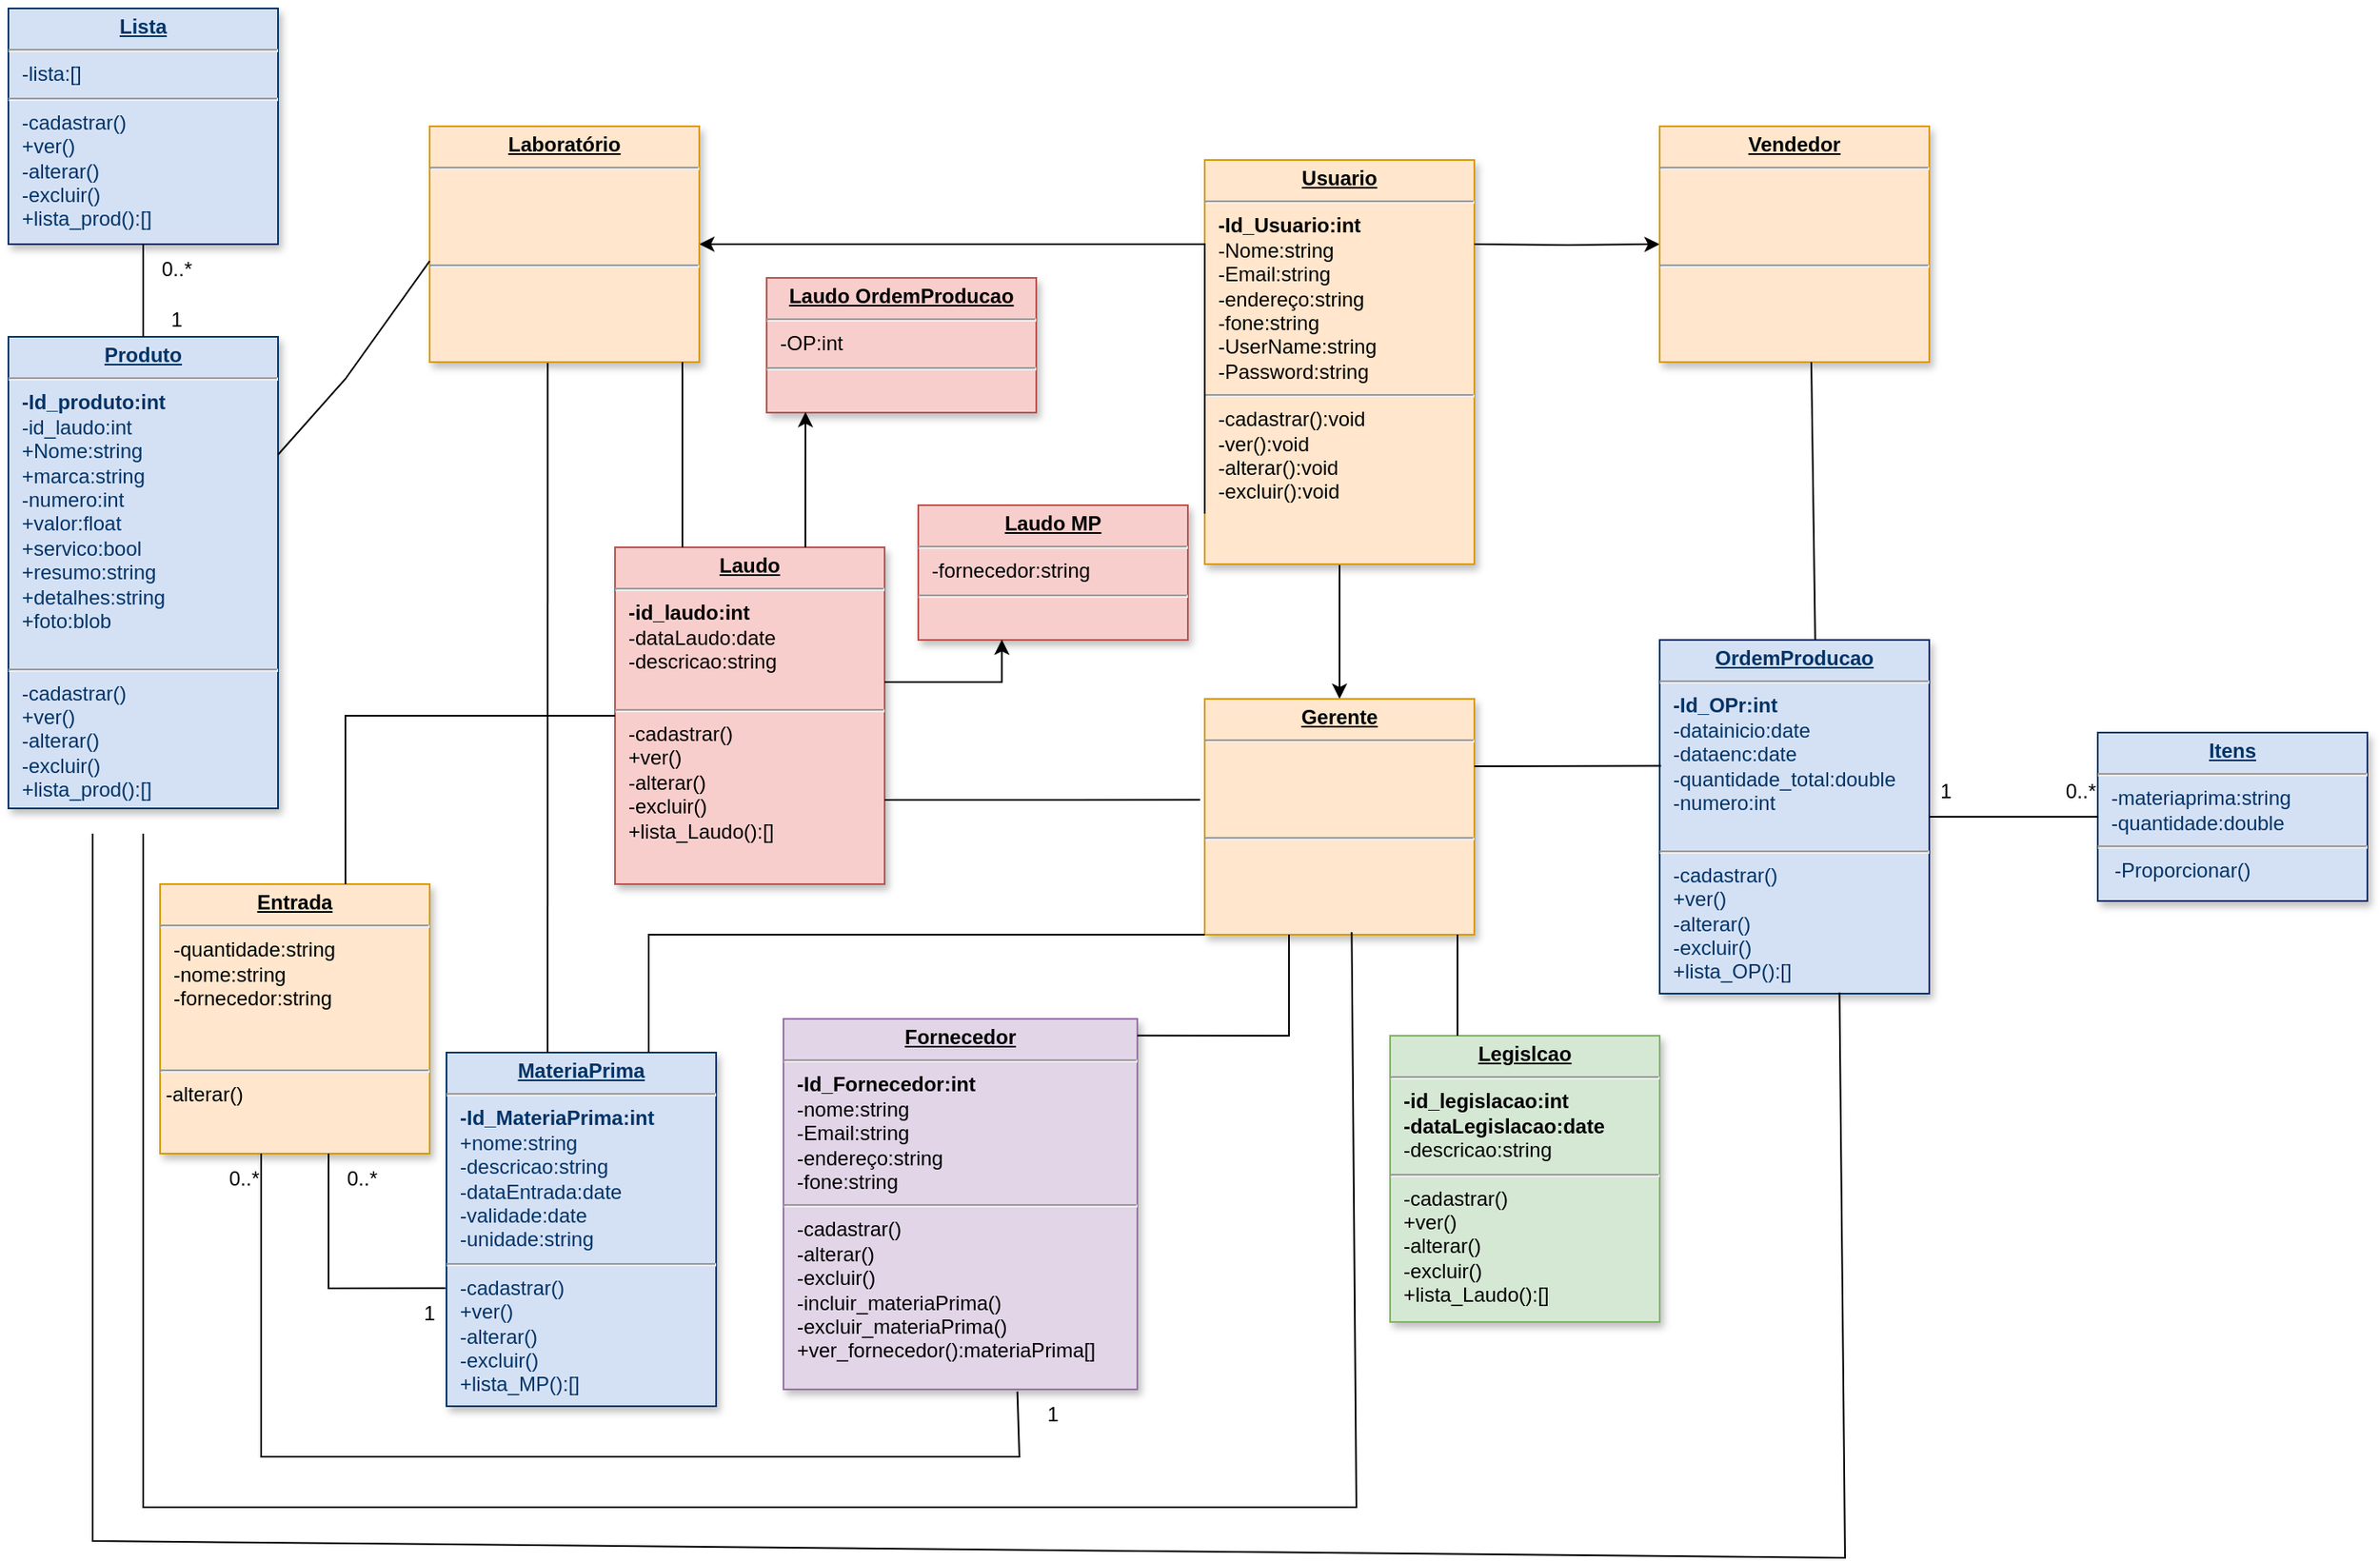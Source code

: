 <mxfile version="24.8.4">
  <diagram name="Page-1" id="efa7a0a1-bf9b-a30e-e6df-94a7791c09e9">
    <mxGraphModel dx="2919" dy="2052" grid="1" gridSize="10" guides="1" tooltips="1" connect="1" arrows="1" fold="1" page="1" pageScale="1" pageWidth="826" pageHeight="1169" background="none" math="0" shadow="0">
      <root>
        <mxCell id="0" />
        <mxCell id="1" parent="0" />
        <mxCell id="21" value="&lt;p style=&quot;margin: 0px; margin-top: 4px; text-align: center; text-decoration: underline;&quot;&gt;&lt;b&gt;OrdemProducao&lt;/b&gt;&lt;/p&gt;&lt;hr&gt;&lt;p style=&quot;margin: 0px; margin-left: 8px;&quot;&gt;&lt;b&gt;-Id_OPr:int&lt;/b&gt;&lt;/p&gt;&lt;p style=&quot;margin: 0px; margin-left: 8px;&quot;&gt;-datainicio:date&lt;/p&gt;&lt;p style=&quot;margin: 0px; margin-left: 8px;&quot;&gt;-dataenc:date&lt;/p&gt;&lt;p style=&quot;margin: 0px; margin-left: 8px;&quot;&gt;-quantidade_total:double&lt;br&gt;&lt;/p&gt;&lt;p style=&quot;margin: 0px; margin-left: 8px;&quot;&gt;-numero:int&lt;/p&gt;&lt;p style=&quot;margin: 0px; margin-left: 8px;&quot;&gt;&lt;br&gt;&lt;/p&gt;&lt;hr&gt;&lt;p style=&quot;border-color: var(--border-color); margin: 0px 0px 0px 8px;&quot;&gt;-cadastrar()&lt;/p&gt;&lt;p style=&quot;border-color: var(--border-color); margin: 0px 0px 0px 8px;&quot;&gt;+ver()&lt;br&gt;&lt;/p&gt;&lt;p style=&quot;border-color: var(--border-color); margin: 0px 0px 0px 8px;&quot;&gt;-alterar()&lt;/p&gt;&lt;p style=&quot;border-color: var(--border-color); margin: 0px 0px 0px 8px;&quot;&gt;-excluir()&lt;/p&gt;&lt;p style=&quot;margin: 0px; margin-left: 8px;&quot;&gt;+lista_OP():[]&lt;/p&gt;" style="verticalAlign=top;align=left;overflow=fill;fontSize=12;fontFamily=Helvetica;html=1;strokeColor=#003366;shadow=1;fillColor=#D4E1F5;fontColor=#003366" parent="1" vertex="1">
          <mxGeometry x="660" y="-575" width="160" height="210" as="geometry" />
        </mxCell>
        <mxCell id="ME3D8G8UtVXFPxrXtOTX-32" value="" style="edgeStyle=orthogonalEdgeStyle;rounded=0;orthogonalLoop=1;jettySize=auto;html=1;" parent="1" source="22" edge="1">
          <mxGeometry relative="1" as="geometry">
            <mxPoint x="470" y="-540" as="targetPoint" />
          </mxGeometry>
        </mxCell>
        <mxCell id="22" value="&lt;p style=&quot;margin: 0px; margin-top: 4px; text-align: center; text-decoration: underline;&quot;&gt;&lt;b&gt;Usuario&lt;/b&gt;&lt;/p&gt;&lt;hr&gt;&lt;p style=&quot;margin: 0px; margin-left: 8px;&quot;&gt;&lt;b&gt;-Id_Usuario:int&lt;/b&gt;&lt;/p&gt;&lt;p style=&quot;margin: 0px; margin-left: 8px;&quot;&gt;&lt;span style=&quot;background-color: initial;&quot;&gt;-Nome:string&lt;/span&gt;&lt;br&gt;&lt;/p&gt;&lt;p style=&quot;margin: 0px; margin-left: 8px;&quot;&gt;&lt;span style=&quot;background-color: initial;&quot;&gt;-Email:string&lt;/span&gt;&lt;br&gt;&lt;/p&gt;&lt;p style=&quot;margin: 0px; margin-left: 8px;&quot;&gt;&lt;span style=&quot;background-color: initial;&quot;&gt;-endereço:string&lt;/span&gt;&lt;/p&gt;&lt;p style=&quot;margin: 0px; margin-left: 8px;&quot;&gt;&lt;span style=&quot;background-color: initial;&quot;&gt;-fone:string&lt;/span&gt;&lt;/p&gt;&lt;p style=&quot;margin: 0px; margin-left: 8px;&quot;&gt;-UserName:string&lt;/p&gt;&lt;p style=&quot;margin: 0px; margin-left: 8px;&quot;&gt;-Password:string&lt;/p&gt;&lt;hr&gt;&lt;p style=&quot;border-color: var(--border-color); margin: 0px 0px 0px 8px;&quot;&gt;-cadastrar():void&lt;/p&gt;&lt;p style=&quot;border-color: var(--border-color); margin: 0px 0px 0px 8px;&quot;&gt;-ver():void&lt;/p&gt;&lt;p style=&quot;border-color: var(--border-color); margin: 0px 0px 0px 8px;&quot;&gt;-alterar():void&lt;/p&gt;&lt;p style=&quot;border-color: var(--border-color); margin: 0px 0px 0px 8px;&quot;&gt;-excluir():void&lt;/p&gt;&lt;p style=&quot;border-color: var(--border-color); margin: 0px 0px 0px 8px;&quot;&gt;&lt;br style=&quot;border-color: var(--border-color);&quot;&gt;&lt;/p&gt;" style="verticalAlign=top;align=left;overflow=fill;fontSize=12;fontFamily=Helvetica;html=1;strokeColor=#d79b00;shadow=1;fillColor=#ffe6cc;" parent="1" vertex="1">
          <mxGeometry x="390" y="-860" width="160" height="240" as="geometry" />
        </mxCell>
        <mxCell id="25" value="&lt;p style=&quot;margin: 0px; margin-top: 4px; text-align: center; text-decoration: underline;&quot;&gt;&lt;b&gt;MateriaPrima&lt;/b&gt;&lt;/p&gt;&lt;hr&gt;&lt;p style=&quot;margin: 0px; margin-left: 8px;&quot;&gt;&lt;b&gt;-Id_MateriaPrima:int&lt;/b&gt;&lt;/p&gt;&lt;p style=&quot;margin: 0px; margin-left: 8px;&quot;&gt;+nome:string&lt;/p&gt;&lt;p style=&quot;margin: 0px; margin-left: 8px;&quot;&gt;-descricao:string&lt;/p&gt;&lt;p style=&quot;margin: 0px; margin-left: 8px;&quot;&gt;-dataEntrada:date&lt;/p&gt;&lt;p style=&quot;margin: 0px; margin-left: 8px;&quot;&gt;-validade:date&lt;/p&gt;&lt;p style=&quot;margin: 0px; margin-left: 8px;&quot;&gt;-unidade:string&lt;br&gt;&lt;/p&gt;&lt;hr&gt;&lt;p style=&quot;margin: 0px; margin-left: 8px;&quot;&gt;-cadastrar()&lt;/p&gt;&lt;p style=&quot;margin: 0px; margin-left: 8px;&quot;&gt;+ver()&lt;br&gt;&lt;/p&gt;&lt;p style=&quot;margin: 0px; margin-left: 8px;&quot;&gt;-alterar()&lt;/p&gt;&lt;p style=&quot;margin: 0px; margin-left: 8px;&quot;&gt;-excluir()&lt;/p&gt;&lt;p style=&quot;border-color: var(--border-color); margin: 0px 0px 0px 8px;&quot;&gt;+lista_MP():[]&lt;/p&gt;&lt;p style=&quot;margin: 0px; margin-left: 8px;&quot;&gt;&lt;br&gt;&lt;/p&gt;&lt;p style=&quot;margin: 0px; margin-left: 8px;&quot;&gt;&lt;br&gt;&lt;/p&gt;" style="verticalAlign=top;align=left;overflow=fill;fontSize=12;fontFamily=Helvetica;html=1;strokeColor=#003366;shadow=1;fillColor=#D4E1F5;fontColor=#003366" parent="1" vertex="1">
          <mxGeometry x="-60" y="-330" width="160" height="210" as="geometry" />
        </mxCell>
        <mxCell id="29" value="&lt;p style=&quot;margin: 0px; margin-top: 4px; text-align: center; text-decoration: underline;&quot;&gt;&lt;strong&gt;Produto&lt;/strong&gt;&lt;/p&gt;&lt;hr&gt;&lt;p style=&quot;margin: 0px; margin-left: 8px;&quot;&gt;&lt;b&gt;-Id_produto:int&lt;/b&gt;&lt;/p&gt;&lt;p style=&quot;border-color: var(--border-color); margin: 0px 0px 0px 8px;&quot;&gt;&lt;span style=&quot;border-color: var(--border-color);&quot;&gt;-id_laudo:int&lt;/span&gt;&lt;/p&gt;&lt;p style=&quot;margin: 0px; margin-left: 8px;&quot;&gt;+Nome:string&lt;/p&gt;&lt;p style=&quot;margin: 0px; margin-left: 8px;&quot;&gt;+marca:string&lt;/p&gt;&lt;p style=&quot;margin: 0px; margin-left: 8px;&quot;&gt;-numero:int&lt;/p&gt;&lt;p style=&quot;margin: 0px; margin-left: 8px;&quot;&gt;+valor:float&lt;/p&gt;&lt;p style=&quot;margin: 0px; margin-left: 8px;&quot;&gt;+servico:bool&lt;/p&gt;&lt;p style=&quot;margin: 0px; margin-left: 8px;&quot;&gt;+resumo:string&lt;/p&gt;&lt;p style=&quot;margin: 0px; margin-left: 8px;&quot;&gt;+detalhes:string&lt;/p&gt;&lt;p style=&quot;margin: 0px; margin-left: 8px;&quot;&gt;+foto:blob&lt;/p&gt;&lt;p style=&quot;margin: 0px; margin-left: 8px;&quot;&gt;&lt;br&gt;&lt;/p&gt;&lt;hr&gt;&lt;p style=&quot;border-color: var(--border-color); margin: 0px 0px 0px 8px;&quot;&gt;-cadastrar()&lt;/p&gt;&lt;p style=&quot;border-color: var(--border-color); margin: 0px 0px 0px 8px;&quot;&gt;+ver()&lt;br&gt;&lt;/p&gt;&lt;p style=&quot;border-color: var(--border-color); margin: 0px 0px 0px 8px;&quot;&gt;-alterar()&lt;/p&gt;&lt;p style=&quot;border-color: var(--border-color); margin: 0px 0px 0px 8px;&quot;&gt;-excluir()&lt;/p&gt;&lt;p style=&quot;border-color: var(--border-color); margin: 0px 0px 0px 8px;&quot;&gt;+lista_prod():[]&lt;/p&gt;&lt;p style=&quot;border-color: var(--border-color); margin: 0px 0px 0px 8px;&quot;&gt;&lt;br&gt;&lt;/p&gt;&lt;p style=&quot;margin: 0px; margin-left: 8px;&quot;&gt;&lt;br&gt;&lt;/p&gt;" style="verticalAlign=top;align=left;overflow=fill;fontSize=12;fontFamily=Helvetica;html=1;strokeColor=#003366;shadow=1;fillColor=#D4E1F5;fontColor=#003366" parent="1" vertex="1">
          <mxGeometry x="-320" y="-755" width="160" height="280" as="geometry" />
        </mxCell>
        <mxCell id="GZkjpmsQbAS6XY7NywT_-33" value="&lt;p style=&quot;margin: 0px; margin-top: 4px; text-align: center; text-decoration: underline;&quot;&gt;&lt;b&gt;Fornecedor&lt;/b&gt;&lt;/p&gt;&lt;hr&gt;&lt;p style=&quot;margin: 0px; margin-left: 8px;&quot;&gt;&lt;b&gt;-Id_Fornecedor:int&lt;/b&gt;&lt;/p&gt;&lt;p style=&quot;margin: 0px; margin-left: 8px;&quot;&gt;-nome:string&lt;/p&gt;&lt;p style=&quot;margin: 0px 0px 0px 8px;&quot;&gt;&lt;span style=&quot;background-color: initial;&quot;&gt;-Email:string&lt;/span&gt;&lt;br&gt;&lt;/p&gt;&lt;p style=&quot;margin: 0px 0px 0px 8px;&quot;&gt;&lt;span style=&quot;background-color: initial;&quot;&gt;-endereço:string&lt;/span&gt;&lt;/p&gt;&lt;p style=&quot;margin: 0px 0px 0px 8px;&quot;&gt;&lt;span style=&quot;background-color: initial;&quot;&gt;-fone:string&lt;/span&gt;&lt;/p&gt;&lt;hr&gt;&lt;p style=&quot;margin: 0px; margin-left: 8px;&quot;&gt;-cadastrar()&lt;/p&gt;&lt;p style=&quot;margin: 0px; margin-left: 8px;&quot;&gt;-alterar()&lt;/p&gt;&lt;p style=&quot;margin: 0px; margin-left: 8px;&quot;&gt;-excluir()&lt;/p&gt;&lt;p style=&quot;margin: 0px; margin-left: 8px;&quot;&gt;-incluir_materiaPrima()&lt;/p&gt;&lt;p style=&quot;margin: 0px; margin-left: 8px;&quot;&gt;-excluir_materiaPrima()&lt;/p&gt;&lt;p style=&quot;border-color: var(--border-color); margin: 0px 0px 0px 8px;&quot;&gt;+ver_fornecedor():materiaPrima[]&lt;/p&gt;&lt;p style=&quot;border-color: var(--border-color); margin: 0px 0px 0px 8px;&quot;&gt;&lt;br style=&quot;border-color: var(--border-color);&quot;&gt;&lt;/p&gt;&lt;p style=&quot;margin: 0px; margin-left: 8px;&quot;&gt;&lt;br&gt;&lt;/p&gt;&lt;p style=&quot;margin: 0px; margin-left: 8px;&quot;&gt;&lt;br&gt;&lt;/p&gt;" style="verticalAlign=top;align=left;overflow=fill;fontSize=12;fontFamily=Helvetica;html=1;shadow=1;fillColor=#e1d5e7;strokeColor=#9673a6;" parent="1" vertex="1">
          <mxGeometry x="140" y="-350" width="210" height="220" as="geometry" />
        </mxCell>
        <mxCell id="Of43g7ajsxQIOOJVkstS-29" value="&lt;p style=&quot;margin: 0px; margin-top: 4px; text-align: center; text-decoration: underline;&quot;&gt;&lt;b&gt;Laudo&lt;/b&gt;&lt;/p&gt;&lt;hr&gt;&lt;p style=&quot;margin: 0px; margin-left: 8px;&quot;&gt;&lt;b&gt;-id_laudo:int&lt;/b&gt;&lt;/p&gt;&lt;p style=&quot;margin: 0px; margin-left: 8px;&quot;&gt;-dataLaudo:date&lt;/p&gt;&lt;p style=&quot;margin: 0px; margin-left: 8px;&quot;&gt;-descricao:string&lt;/p&gt;&lt;div&gt;&lt;br&gt;&lt;/div&gt;&lt;hr&gt;&lt;p style=&quot;border-color: var(--border-color); margin: 0px 0px 0px 8px;&quot;&gt;-cadastrar()&lt;/p&gt;&lt;p style=&quot;border-color: var(--border-color); margin: 0px 0px 0px 8px;&quot;&gt;+ver()&lt;/p&gt;&lt;p style=&quot;border-color: var(--border-color); margin: 0px 0px 0px 8px;&quot;&gt;-alterar()&lt;/p&gt;&lt;p style=&quot;border-color: var(--border-color); margin: 0px 0px 0px 8px;&quot;&gt;&lt;span style=&quot;background-color: initial;&quot;&gt;-excluir()&lt;/span&gt;&lt;/p&gt;&lt;p style=&quot;border-color: var(--border-color); margin: 0px 0px 0px 8px;&quot;&gt;+lista_Laudo():[]&lt;/p&gt;" style="verticalAlign=top;align=left;overflow=fill;fontSize=12;fontFamily=Helvetica;html=1;strokeColor=#b85450;shadow=1;fillColor=#f8cecc;" parent="1" vertex="1">
          <mxGeometry x="40" y="-630" width="160" height="200" as="geometry" />
        </mxCell>
        <mxCell id="Of43g7ajsxQIOOJVkstS-31" value="&lt;p style=&quot;margin: 0px; margin-top: 4px; text-align: center; text-decoration: underline;&quot;&gt;&lt;b&gt;Legislcao&lt;/b&gt;&lt;/p&gt;&lt;hr&gt;&lt;p style=&quot;margin: 0px; margin-left: 8px;&quot;&gt;&lt;b&gt;-id_legislacao:int&lt;/b&gt;&lt;/p&gt;&lt;p style=&quot;margin: 0px; margin-left: 8px;&quot;&gt;&lt;b&gt;-dataLegislacao:date&lt;br&gt;&lt;/b&gt;&lt;/p&gt;&lt;p style=&quot;margin: 0px; margin-left: 8px;&quot;&gt;-descricao:string&lt;/p&gt;&lt;p style=&quot;margin: 0px; margin-left: 8px;&quot;&gt;&lt;/p&gt;&lt;hr&gt;&lt;p style=&quot;border-color: var(--border-color); margin: 0px 0px 0px 8px;&quot;&gt;-cadastrar()&lt;/p&gt;&lt;p style=&quot;border-color: var(--border-color); margin: 0px 0px 0px 8px;&quot;&gt;+ver()&lt;/p&gt;&lt;p style=&quot;border-color: var(--border-color); margin: 0px 0px 0px 8px;&quot;&gt;-alterar()&lt;/p&gt;&lt;p style=&quot;border-color: var(--border-color); margin: 0px 0px 0px 8px;&quot;&gt;&lt;span style=&quot;background-color: initial;&quot;&gt;-excluir()&lt;/span&gt;&lt;/p&gt;&lt;p style=&quot;border-color: var(--border-color); margin: 0px 0px 0px 8px;&quot;&gt;+lista_Laudo():[]&lt;/p&gt;&lt;p style=&quot;border-color: var(--border-color); margin: 0px 0px 0px 8px;&quot;&gt;&lt;/p&gt;" style="verticalAlign=top;align=left;overflow=fill;fontSize=12;fontFamily=Helvetica;html=1;strokeColor=#82b366;shadow=1;fillColor=#d5e8d4;" parent="1" vertex="1">
          <mxGeometry x="500" y="-340" width="160" height="170" as="geometry" />
        </mxCell>
        <mxCell id="ME3D8G8UtVXFPxrXtOTX-34" value="" style="edgeStyle=orthogonalEdgeStyle;rounded=0;orthogonalLoop=1;jettySize=auto;html=1;exitX=1.019;exitY=0.854;exitDx=0;exitDy=0;exitPerimeter=0;" parent="1" target="ME3D8G8UtVXFPxrXtOTX-33" edge="1">
          <mxGeometry relative="1" as="geometry">
            <mxPoint x="550" y="-810" as="sourcePoint" />
            <mxPoint x="707.019" y="-694.96" as="targetPoint" />
          </mxGeometry>
        </mxCell>
        <mxCell id="ME3D8G8UtVXFPxrXtOTX-36" value="" style="edgeStyle=orthogonalEdgeStyle;rounded=0;orthogonalLoop=1;jettySize=auto;html=1;exitX=0;exitY=0.875;exitDx=0;exitDy=0;exitPerimeter=0;" parent="1" source="22" target="ME3D8G8UtVXFPxrXtOTX-35" edge="1">
          <mxGeometry relative="1" as="geometry">
            <Array as="points">
              <mxPoint x="390" y="-810" />
            </Array>
          </mxGeometry>
        </mxCell>
        <mxCell id="ME3D8G8UtVXFPxrXtOTX-33" value="&lt;p style=&quot;margin: 0px; margin-top: 4px; text-align: center; text-decoration: underline;&quot;&gt;&lt;b&gt;Vendedor&lt;/b&gt;&lt;br&gt;&lt;/p&gt;&lt;hr&gt;&lt;div&gt;&lt;br&gt;&lt;/div&gt;&lt;div&gt;&lt;br&gt;&lt;/div&gt;&lt;div&gt;&lt;br&gt;&lt;/div&gt;&lt;hr&gt;&lt;p style=&quot;border-color: var(--border-color); margin: 0px 0px 0px 8px;&quot;&gt;&lt;br&gt;&lt;/p&gt;&lt;p style=&quot;border-color: var(--border-color); margin: 0px 0px 0px 8px;&quot;&gt;&lt;br style=&quot;border-color: var(--border-color);&quot;&gt;&lt;/p&gt;" style="verticalAlign=top;align=left;overflow=fill;fontSize=12;fontFamily=Helvetica;html=1;strokeColor=#d79b00;shadow=1;fillColor=#ffe6cc;" parent="1" vertex="1">
          <mxGeometry x="660" y="-880" width="160" height="140" as="geometry" />
        </mxCell>
        <mxCell id="ME3D8G8UtVXFPxrXtOTX-35" value="&lt;p style=&quot;margin: 0px; margin-top: 4px; text-align: center; text-decoration: underline;&quot;&gt;&lt;b&gt;Laboratório&lt;/b&gt;&lt;br&gt;&lt;/p&gt;&lt;hr&gt;&lt;p style=&quot;margin: 0px; margin-left: 8px;&quot;&gt;&lt;br&gt;&lt;/p&gt;&lt;p style=&quot;margin: 0px; margin-left: 8px;&quot;&gt;&lt;br&gt;&lt;/p&gt;&lt;p style=&quot;margin: 0px; margin-left: 8px;&quot;&gt;&lt;br&gt;&lt;/p&gt;&lt;hr&gt;&lt;p style=&quot;border-color: var(--border-color); margin: 0px 0px 0px 8px;&quot;&gt;&lt;br&gt;&lt;/p&gt;&lt;p style=&quot;border-color: var(--border-color); margin: 0px 0px 0px 8px;&quot;&gt;&lt;br style=&quot;border-color: var(--border-color);&quot;&gt;&lt;/p&gt;" style="verticalAlign=top;align=left;overflow=fill;fontSize=12;fontFamily=Helvetica;html=1;strokeColor=#d79b00;shadow=1;fillColor=#ffe6cc;" parent="1" vertex="1">
          <mxGeometry x="-70" y="-880" width="160" height="140" as="geometry" />
        </mxCell>
        <mxCell id="ME3D8G8UtVXFPxrXtOTX-39" value="&lt;p style=&quot;margin: 0px; margin-top: 4px; text-align: center; text-decoration: underline;&quot;&gt;&lt;b&gt;Gerente&lt;/b&gt;&lt;/p&gt;&lt;hr&gt;&lt;p style=&quot;margin: 0px; margin-left: 8px;&quot;&gt;&lt;br&gt;&lt;/p&gt;&lt;p style=&quot;margin: 0px; margin-left: 8px;&quot;&gt;&lt;br&gt;&lt;/p&gt;&lt;p style=&quot;margin: 0px; margin-left: 8px;&quot;&gt;&lt;br&gt;&lt;/p&gt;&lt;hr&gt;&lt;br&gt;&lt;p style=&quot;border-color: var(--border-color); margin: 0px 0px 0px 8px;&quot;&gt;&lt;br style=&quot;border-color: var(--border-color);&quot;&gt;&lt;/p&gt;" style="verticalAlign=top;align=left;overflow=fill;fontSize=12;fontFamily=Helvetica;html=1;strokeColor=#d79b00;shadow=1;fillColor=#ffe6cc;" parent="1" vertex="1">
          <mxGeometry x="390" y="-540" width="160" height="140" as="geometry" />
        </mxCell>
        <mxCell id="ME3D8G8UtVXFPxrXtOTX-55" value="&lt;p style=&quot;margin: 0px; margin-top: 4px; text-align: center; text-decoration: underline;&quot;&gt;&lt;strong&gt;Lista&lt;br&gt;&lt;/strong&gt;&lt;/p&gt;&lt;hr&gt;&lt;p style=&quot;margin: 0px; margin-left: 8px;&quot;&gt;-lista:[]&lt;br&gt;&lt;/p&gt;&lt;hr&gt;&lt;div&gt;&lt;p style=&quot;border-color: var(--border-color); margin: 0px 0px 0px 8px;&quot;&gt;-cadastrar()&lt;/p&gt;&lt;p style=&quot;border-color: var(--border-color); margin: 0px 0px 0px 8px;&quot;&gt;+ver()&lt;br&gt;&lt;/p&gt;&lt;p style=&quot;border-color: var(--border-color); margin: 0px 0px 0px 8px;&quot;&gt;-alterar()&lt;/p&gt;&lt;p style=&quot;border-color: var(--border-color); margin: 0px 0px 0px 8px;&quot;&gt;-excluir()&lt;/p&gt;&lt;p style=&quot;border-color: var(--border-color); margin: 0px 0px 0px 8px;&quot;&gt;+lista_prod():[]&lt;/p&gt;&lt;/div&gt;&lt;p style=&quot;margin: 0px; margin-left: 8px;&quot;&gt;&lt;br&gt;&lt;/p&gt;" style="verticalAlign=top;align=left;overflow=fill;fontSize=12;fontFamily=Helvetica;html=1;strokeColor=#003366;shadow=1;fillColor=#D4E1F5;fontColor=#003366" parent="1" vertex="1">
          <mxGeometry x="-320" y="-950" width="160" height="140" as="geometry" />
        </mxCell>
        <mxCell id="ME3D8G8UtVXFPxrXtOTX-62" value="&lt;p style=&quot;margin: 0px; margin-top: 4px; text-align: center; text-decoration: underline;&quot;&gt;&lt;b&gt;Laudo MP&lt;br&gt;&lt;/b&gt;&lt;/p&gt;&lt;hr&gt;&lt;p style=&quot;margin: 0px; margin-left: 8px;&quot;&gt;-fornecedor:string&lt;br&gt;&lt;/p&gt;&lt;hr&gt;" style="verticalAlign=top;align=left;overflow=fill;fontSize=12;fontFamily=Helvetica;html=1;strokeColor=#b85450;shadow=1;fillColor=#f8cecc;" parent="1" vertex="1">
          <mxGeometry x="220" y="-655" width="160" height="80" as="geometry" />
        </mxCell>
        <mxCell id="ME3D8G8UtVXFPxrXtOTX-63" value="&lt;p style=&quot;margin: 0px; margin-top: 4px; text-align: center; text-decoration: underline;&quot;&gt;&lt;b&gt;Laudo OrdemProducao&lt;br&gt;&lt;/b&gt;&lt;/p&gt;&lt;hr&gt;&lt;p style=&quot;margin: 0px; margin-left: 8px;&quot;&gt;-OP:int&lt;/p&gt;&lt;hr&gt;" style="verticalAlign=top;align=left;overflow=fill;fontSize=12;fontFamily=Helvetica;html=1;strokeColor=#b85450;shadow=1;fillColor=#f8cecc;" parent="1" vertex="1">
          <mxGeometry x="130" y="-790" width="160" height="80" as="geometry" />
        </mxCell>
        <mxCell id="ME3D8G8UtVXFPxrXtOTX-64" style="edgeStyle=orthogonalEdgeStyle;rounded=0;orthogonalLoop=1;jettySize=auto;html=1;entryX=0.31;entryY=0.997;entryDx=0;entryDy=0;entryPerimeter=0;" parent="1" source="Of43g7ajsxQIOOJVkstS-29" target="ME3D8G8UtVXFPxrXtOTX-62" edge="1">
          <mxGeometry relative="1" as="geometry">
            <Array as="points">
              <mxPoint x="270" y="-550" />
            </Array>
          </mxGeometry>
        </mxCell>
        <mxCell id="ME3D8G8UtVXFPxrXtOTX-65" style="edgeStyle=orthogonalEdgeStyle;rounded=0;orthogonalLoop=1;jettySize=auto;html=1;entryX=0.144;entryY=0.995;entryDx=0;entryDy=0;entryPerimeter=0;" parent="1" source="Of43g7ajsxQIOOJVkstS-29" target="ME3D8G8UtVXFPxrXtOTX-63" edge="1">
          <mxGeometry relative="1" as="geometry">
            <Array as="points">
              <mxPoint x="153" y="-650" />
              <mxPoint x="153" y="-650" />
            </Array>
          </mxGeometry>
        </mxCell>
        <mxCell id="ME3D8G8UtVXFPxrXtOTX-66" value="&lt;p style=&quot;margin: 0px; margin-top: 4px; text-align: center; text-decoration: underline;&quot;&gt;&lt;strong&gt;Itens&lt;br&gt;&lt;/strong&gt;&lt;/p&gt;&lt;hr&gt;&lt;p style=&quot;margin: 0px; margin-left: 8px;&quot;&gt;-materiaprima:string&lt;/p&gt;&lt;p style=&quot;margin: 0px; margin-left: 8px;&quot;&gt;-quantidade:double&lt;br&gt;&lt;/p&gt;&lt;hr&gt;&lt;div&gt;&amp;nbsp;&amp;nbsp; -Proporcionar()&lt;br&gt;&lt;/div&gt;&lt;div&gt;&lt;br&gt;&lt;/div&gt;&lt;p style=&quot;margin: 0px; margin-left: 8px;&quot;&gt;&lt;br&gt;&lt;/p&gt;" style="verticalAlign=top;align=left;overflow=fill;fontSize=12;fontFamily=Helvetica;html=1;strokeColor=#003366;shadow=1;fillColor=#D4E1F5;fontColor=#003366" parent="1" vertex="1">
          <mxGeometry x="920" y="-520" width="160" height="100" as="geometry" />
        </mxCell>
        <mxCell id="ME3D8G8UtVXFPxrXtOTX-71" value="&lt;p style=&quot;margin: 0px; margin-top: 4px; text-align: center; text-decoration: underline;&quot;&gt;&lt;b&gt;Entrada&lt;/b&gt;&lt;br&gt;&lt;/p&gt;&lt;hr&gt;&lt;p style=&quot;margin: 0px; margin-left: 8px;&quot;&gt;-quantidade:string&lt;/p&gt;&lt;p style=&quot;margin: 0px; margin-left: 8px;&quot;&gt;-nome:string&lt;/p&gt;&lt;p style=&quot;margin: 0px; margin-left: 8px;&quot;&gt;-fornecedor:string&lt;br&gt;&lt;/p&gt;&lt;p style=&quot;margin: 0px; margin-left: 8px;&quot;&gt;&lt;br&gt;&lt;/p&gt;&lt;p style=&quot;margin: 0px; margin-left: 8px;&quot;&gt;&lt;br&gt;&lt;/p&gt;&lt;hr&gt;&amp;nbsp;-alterar()&lt;br&gt;&lt;p style=&quot;border-color: var(--border-color); margin: 0px 0px 0px 8px;&quot;&gt;&lt;br style=&quot;border-color: var(--border-color);&quot;&gt;&lt;/p&gt;" style="verticalAlign=top;align=left;overflow=fill;fontSize=12;fontFamily=Helvetica;html=1;strokeColor=#d79b00;shadow=1;fillColor=#ffe6cc;" parent="1" vertex="1">
          <mxGeometry x="-230" y="-430" width="160" height="160" as="geometry" />
        </mxCell>
        <mxCell id="vhuPpAVA0lIBPiNpNOmo-32" value="" style="endArrow=none;html=1;rounded=0;exitX=0.5;exitY=0;exitDx=0;exitDy=0;" edge="1" parent="1" source="29">
          <mxGeometry width="50" height="50" relative="1" as="geometry">
            <mxPoint x="-290" y="-760" as="sourcePoint" />
            <mxPoint x="-240" y="-810" as="targetPoint" />
          </mxGeometry>
        </mxCell>
        <mxCell id="vhuPpAVA0lIBPiNpNOmo-33" value="" style="endArrow=none;html=1;rounded=0;exitX=1;exitY=0.25;exitDx=0;exitDy=0;" edge="1" parent="1" source="29">
          <mxGeometry width="50" height="50" relative="1" as="geometry">
            <mxPoint x="-120" y="-750" as="sourcePoint" />
            <mxPoint x="-70" y="-800" as="targetPoint" />
            <Array as="points">
              <mxPoint x="-120" y="-730" />
            </Array>
          </mxGeometry>
        </mxCell>
        <mxCell id="vhuPpAVA0lIBPiNpNOmo-34" value="" style="endArrow=none;html=1;rounded=0;exitX=0.25;exitY=0;exitDx=0;exitDy=0;" edge="1" parent="1" source="Of43g7ajsxQIOOJVkstS-29">
          <mxGeometry width="50" height="50" relative="1" as="geometry">
            <mxPoint x="30" y="-690" as="sourcePoint" />
            <mxPoint x="80" y="-740" as="targetPoint" />
          </mxGeometry>
        </mxCell>
        <mxCell id="vhuPpAVA0lIBPiNpNOmo-35" value="" style="endArrow=none;html=1;rounded=0;entryX=-0.017;entryY=0.428;entryDx=0;entryDy=0;entryPerimeter=0;" edge="1" parent="1" target="ME3D8G8UtVXFPxrXtOTX-39">
          <mxGeometry width="50" height="50" relative="1" as="geometry">
            <mxPoint x="200" y="-480" as="sourcePoint" />
            <mxPoint x="250" y="-530" as="targetPoint" />
          </mxGeometry>
        </mxCell>
        <mxCell id="vhuPpAVA0lIBPiNpNOmo-36" value="" style="endArrow=none;html=1;rounded=0;entryX=0.005;entryY=0.356;entryDx=0;entryDy=0;entryPerimeter=0;" edge="1" parent="1" target="21">
          <mxGeometry width="50" height="50" relative="1" as="geometry">
            <mxPoint x="550" y="-500" as="sourcePoint" />
            <mxPoint x="600" y="-550" as="targetPoint" />
          </mxGeometry>
        </mxCell>
        <mxCell id="vhuPpAVA0lIBPiNpNOmo-37" value="" style="endArrow=none;html=1;rounded=0;entryX=0;entryY=0.5;entryDx=0;entryDy=0;" edge="1" parent="1" target="ME3D8G8UtVXFPxrXtOTX-66">
          <mxGeometry width="50" height="50" relative="1" as="geometry">
            <mxPoint x="820" y="-470" as="sourcePoint" />
            <mxPoint x="870" y="-520" as="targetPoint" />
          </mxGeometry>
        </mxCell>
        <mxCell id="vhuPpAVA0lIBPiNpNOmo-38" value="" style="endArrow=none;html=1;rounded=0;exitX=0.577;exitY=-0.001;exitDx=0;exitDy=0;exitPerimeter=0;" edge="1" parent="1" source="21">
          <mxGeometry width="50" height="50" relative="1" as="geometry">
            <mxPoint x="700" y="-690" as="sourcePoint" />
            <mxPoint x="750" y="-740" as="targetPoint" />
          </mxGeometry>
        </mxCell>
        <mxCell id="vhuPpAVA0lIBPiNpNOmo-39" value="" style="endArrow=none;html=1;rounded=0;exitX=0.25;exitY=0;exitDx=0;exitDy=0;" edge="1" parent="1" source="Of43g7ajsxQIOOJVkstS-31">
          <mxGeometry width="50" height="50" relative="1" as="geometry">
            <mxPoint x="490" y="-350" as="sourcePoint" />
            <mxPoint x="540" y="-400" as="targetPoint" />
          </mxGeometry>
        </mxCell>
        <mxCell id="vhuPpAVA0lIBPiNpNOmo-40" value="" style="endArrow=none;html=1;rounded=0;exitX=1;exitY=0.045;exitDx=0;exitDy=0;exitPerimeter=0;" edge="1" parent="1" source="GZkjpmsQbAS6XY7NywT_-33">
          <mxGeometry width="50" height="50" relative="1" as="geometry">
            <mxPoint x="440" y="-290" as="sourcePoint" />
            <mxPoint x="440" y="-400" as="targetPoint" />
            <Array as="points">
              <mxPoint x="440" y="-340" />
            </Array>
          </mxGeometry>
        </mxCell>
        <mxCell id="vhuPpAVA0lIBPiNpNOmo-41" value="" style="endArrow=none;html=1;rounded=0;entryX=0;entryY=1;entryDx=0;entryDy=0;exitX=0.75;exitY=0;exitDx=0;exitDy=0;" edge="1" parent="1" source="25" target="ME3D8G8UtVXFPxrXtOTX-39">
          <mxGeometry width="50" height="50" relative="1" as="geometry">
            <mxPoint x="70" y="-400" as="sourcePoint" />
            <mxPoint x="390" y="-420" as="targetPoint" />
            <Array as="points">
              <mxPoint x="60" y="-400" />
            </Array>
          </mxGeometry>
        </mxCell>
        <mxCell id="vhuPpAVA0lIBPiNpNOmo-42" value="" style="endArrow=none;html=1;rounded=0;entryX=0.438;entryY=1.004;entryDx=0;entryDy=0;entryPerimeter=0;" edge="1" parent="1" target="ME3D8G8UtVXFPxrXtOTX-35">
          <mxGeometry width="50" height="50" relative="1" as="geometry">
            <mxPoint y="-330" as="sourcePoint" />
            <mxPoint x="50" y="-380" as="targetPoint" />
          </mxGeometry>
        </mxCell>
        <mxCell id="vhuPpAVA0lIBPiNpNOmo-43" value="" style="endArrow=none;html=1;rounded=0;exitX=0.688;exitY=0;exitDx=0;exitDy=0;exitPerimeter=0;" edge="1" parent="1" source="ME3D8G8UtVXFPxrXtOTX-71">
          <mxGeometry width="50" height="50" relative="1" as="geometry">
            <mxPoint x="-120" y="-530" as="sourcePoint" />
            <mxPoint x="40" y="-530" as="targetPoint" />
            <Array as="points">
              <mxPoint x="-120" y="-530" />
            </Array>
          </mxGeometry>
        </mxCell>
        <mxCell id="vhuPpAVA0lIBPiNpNOmo-44" value="" style="endArrow=none;html=1;rounded=0;exitX=-0.004;exitY=0.666;exitDx=0;exitDy=0;exitPerimeter=0;" edge="1" parent="1" source="25">
          <mxGeometry width="50" height="50" relative="1" as="geometry">
            <mxPoint x="-110" y="-160" as="sourcePoint" />
            <mxPoint x="-130" y="-270" as="targetPoint" />
            <Array as="points">
              <mxPoint x="-60" y="-190" />
              <mxPoint x="-130" y="-190" />
            </Array>
          </mxGeometry>
        </mxCell>
        <mxCell id="vhuPpAVA0lIBPiNpNOmo-45" value="" style="endArrow=none;html=1;rounded=0;exitX=0.661;exitY=1.006;exitDx=0;exitDy=0;exitPerimeter=0;" edge="1" parent="1" source="GZkjpmsQbAS6XY7NywT_-33">
          <mxGeometry width="50" height="50" relative="1" as="geometry">
            <mxPoint x="-170" y="-90" as="sourcePoint" />
            <mxPoint x="-170" y="-270" as="targetPoint" />
            <Array as="points">
              <mxPoint x="280" y="-90" />
              <mxPoint x="-170" y="-90" />
            </Array>
          </mxGeometry>
        </mxCell>
        <mxCell id="vhuPpAVA0lIBPiNpNOmo-46" value="" style="endArrow=none;html=1;rounded=0;exitX=0.545;exitY=0.989;exitDx=0;exitDy=0;exitPerimeter=0;" edge="1" parent="1" source="ME3D8G8UtVXFPxrXtOTX-39">
          <mxGeometry width="50" height="50" relative="1" as="geometry">
            <mxPoint x="-240" y="-60" as="sourcePoint" />
            <mxPoint x="-240" y="-460" as="targetPoint" />
            <Array as="points">
              <mxPoint x="480" y="-60" />
              <mxPoint x="-240" y="-60" />
            </Array>
          </mxGeometry>
        </mxCell>
        <mxCell id="vhuPpAVA0lIBPiNpNOmo-47" value="" style="endArrow=none;html=1;rounded=0;exitX=0.667;exitY=0.997;exitDx=0;exitDy=0;exitPerimeter=0;" edge="1" parent="1" source="21">
          <mxGeometry width="50" height="50" relative="1" as="geometry">
            <mxPoint x="-270" y="-20" as="sourcePoint" />
            <mxPoint x="-270" y="-460" as="targetPoint" />
            <Array as="points">
              <mxPoint x="770" y="-30" />
              <mxPoint x="-270" y="-40" />
            </Array>
          </mxGeometry>
        </mxCell>
        <mxCell id="vhuPpAVA0lIBPiNpNOmo-48" value="0..*" style="text;strokeColor=none;align=center;fillColor=none;html=1;verticalAlign=middle;whiteSpace=wrap;rounded=0;" vertex="1" parent="1">
          <mxGeometry x="-210" y="-270" width="60" height="30" as="geometry" />
        </mxCell>
        <mxCell id="vhuPpAVA0lIBPiNpNOmo-50" value="1" style="text;strokeColor=none;align=center;fillColor=none;html=1;verticalAlign=middle;whiteSpace=wrap;rounded=0;" vertex="1" parent="1">
          <mxGeometry x="270" y="-130" width="60" height="30" as="geometry" />
        </mxCell>
        <mxCell id="vhuPpAVA0lIBPiNpNOmo-52" value="1" style="text;strokeColor=none;align=center;fillColor=none;html=1;verticalAlign=middle;whiteSpace=wrap;rounded=0;" vertex="1" parent="1">
          <mxGeometry x="-100" y="-190" width="60" height="30" as="geometry" />
        </mxCell>
        <mxCell id="vhuPpAVA0lIBPiNpNOmo-55" value="0..*" style="text;strokeColor=none;align=center;fillColor=none;html=1;verticalAlign=middle;whiteSpace=wrap;rounded=0;" vertex="1" parent="1">
          <mxGeometry x="-140" y="-270" width="60" height="30" as="geometry" />
        </mxCell>
        <mxCell id="vhuPpAVA0lIBPiNpNOmo-57" value="0..*" style="text;strokeColor=none;align=center;fillColor=none;html=1;verticalAlign=middle;whiteSpace=wrap;rounded=0;" vertex="1" parent="1">
          <mxGeometry x="-250" y="-810" width="60" height="30" as="geometry" />
        </mxCell>
        <mxCell id="vhuPpAVA0lIBPiNpNOmo-58" value="1" style="text;strokeColor=none;align=center;fillColor=none;html=1;verticalAlign=middle;whiteSpace=wrap;rounded=0;" vertex="1" parent="1">
          <mxGeometry x="-250" y="-780" width="60" height="30" as="geometry" />
        </mxCell>
        <mxCell id="vhuPpAVA0lIBPiNpNOmo-62" value="1" style="text;strokeColor=none;align=center;fillColor=none;html=1;verticalAlign=middle;whiteSpace=wrap;rounded=0;" vertex="1" parent="1">
          <mxGeometry x="800" y="-500" width="60" height="30" as="geometry" />
        </mxCell>
        <mxCell id="vhuPpAVA0lIBPiNpNOmo-64" value="0..*" style="text;strokeColor=none;align=center;fillColor=none;html=1;verticalAlign=middle;whiteSpace=wrap;rounded=0;" vertex="1" parent="1">
          <mxGeometry x="880" y="-500" width="60" height="30" as="geometry" />
        </mxCell>
      </root>
    </mxGraphModel>
  </diagram>
</mxfile>
